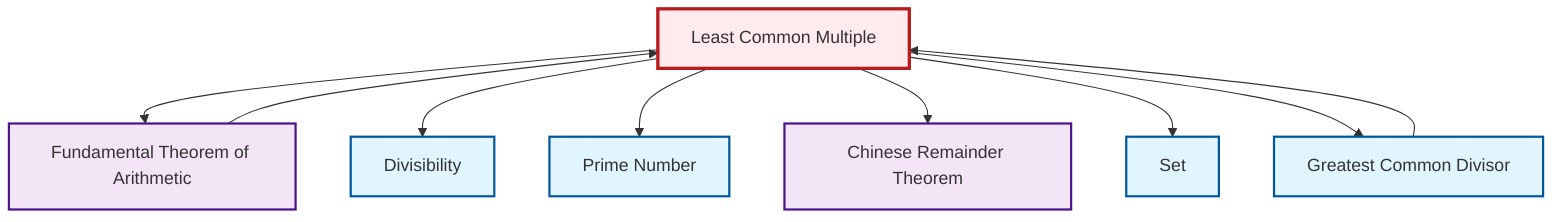 graph TD
    classDef definition fill:#e1f5fe,stroke:#01579b,stroke-width:2px
    classDef theorem fill:#f3e5f5,stroke:#4a148c,stroke-width:2px
    classDef axiom fill:#fff3e0,stroke:#e65100,stroke-width:2px
    classDef example fill:#e8f5e9,stroke:#1b5e20,stroke-width:2px
    classDef current fill:#ffebee,stroke:#b71c1c,stroke-width:3px
    def-lcm["Least Common Multiple"]:::definition
    def-divisibility["Divisibility"]:::definition
    def-set["Set"]:::definition
    def-prime["Prime Number"]:::definition
    thm-fundamental-arithmetic["Fundamental Theorem of Arithmetic"]:::theorem
    thm-chinese-remainder["Chinese Remainder Theorem"]:::theorem
    def-gcd["Greatest Common Divisor"]:::definition
    def-lcm --> thm-fundamental-arithmetic
    def-lcm --> def-divisibility
    def-lcm --> def-prime
    def-lcm --> thm-chinese-remainder
    thm-fundamental-arithmetic --> def-lcm
    def-gcd --> def-lcm
    def-lcm --> def-set
    def-lcm --> def-gcd
    class def-lcm current